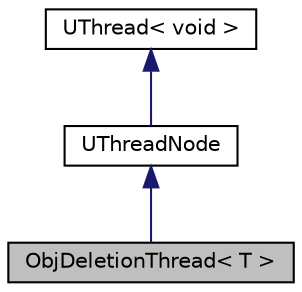 digraph G
{
  edge [fontname="Helvetica",fontsize="10",labelfontname="Helvetica",labelfontsize="10"];
  node [fontname="Helvetica",fontsize="10",shape=record];
  Node1 [label="ObjDeletionThread\< T \>",height=0.2,width=0.4,color="black", fillcolor="grey75", style="filled" fontcolor="black"];
  Node2 -> Node1 [dir="back",color="midnightblue",fontsize="10",style="solid",fontname="Helvetica"];
  Node2 [label="UThreadNode",height=0.2,width=0.4,color="black", fillcolor="white", style="filled",URL="$class_u_thread_node.html"];
  Node3 -> Node2 [dir="back",color="midnightblue",fontsize="10",style="solid",fontname="Helvetica"];
  Node3 [label="UThread\< void \>",height=0.2,width=0.4,color="black", fillcolor="white", style="filled",URL="$class_u_thread_3_01void_01_4.html"];
}
